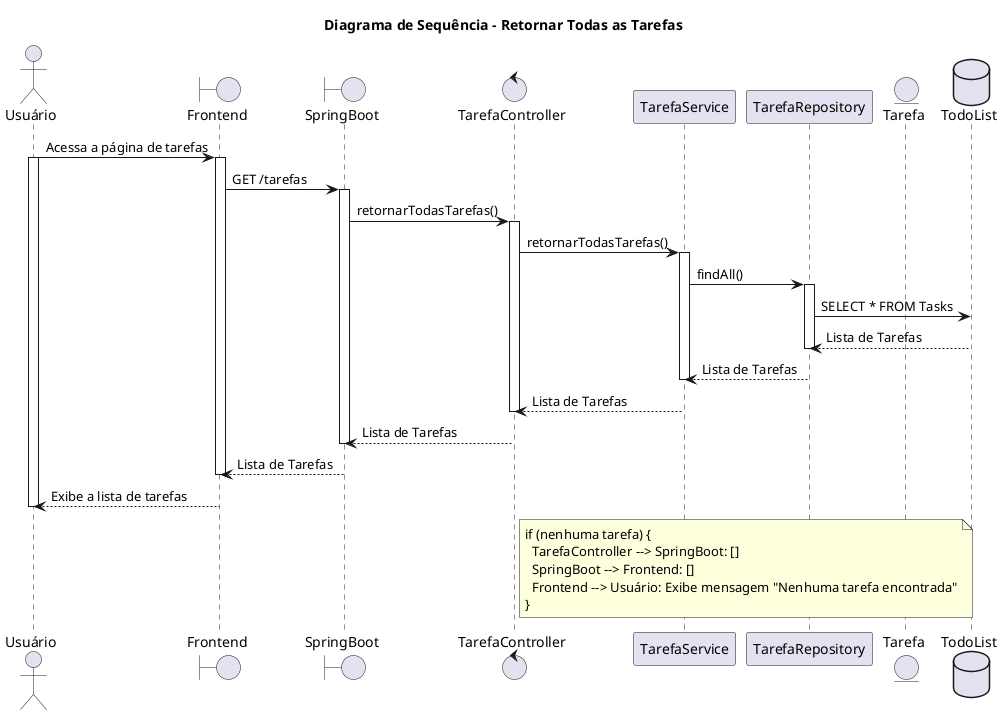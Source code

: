 @startuml
title Diagrama de Sequência - Retornar Todas as Tarefas

actor Usuário
Boundary Frontend
Boundary SpringBoot
Control TarefaController
Participant TarefaService
Participant TarefaRepository
Entity Tarefa
Database TodoList

Usuário -> Frontend: Acessa a página de tarefas
activate Usuário
activate Frontend

Frontend -> SpringBoot: GET /tarefas
activate SpringBoot

SpringBoot -> TarefaController: retornarTodasTarefas()
activate TarefaController

TarefaController -> TarefaService: retornarTodasTarefas()
activate TarefaService

TarefaService -> TarefaRepository: findAll()
activate TarefaRepository

TarefaRepository -> TodoList: SELECT * FROM Tasks
TodoList --> TarefaRepository: Lista de Tarefas
deactivate TarefaRepository

TarefaRepository --> TarefaService: Lista de Tarefas
deactivate TarefaService

TarefaService --> TarefaController: Lista de Tarefas
deactivate TarefaController

TarefaController --> SpringBoot: Lista de Tarefas
deactivate SpringBoot

SpringBoot --> Frontend: Lista de Tarefas
deactivate Frontend

Frontend --> Usuário: Exibe a lista de tarefas
deactivate Usuário

note right of TarefaController
if (nenhuma tarefa) {
  TarefaController --> SpringBoot: []
  SpringBoot --> Frontend: []
  Frontend --> Usuário: Exibe mensagem "Nenhuma tarefa encontrada"
}
end note
@enduml
